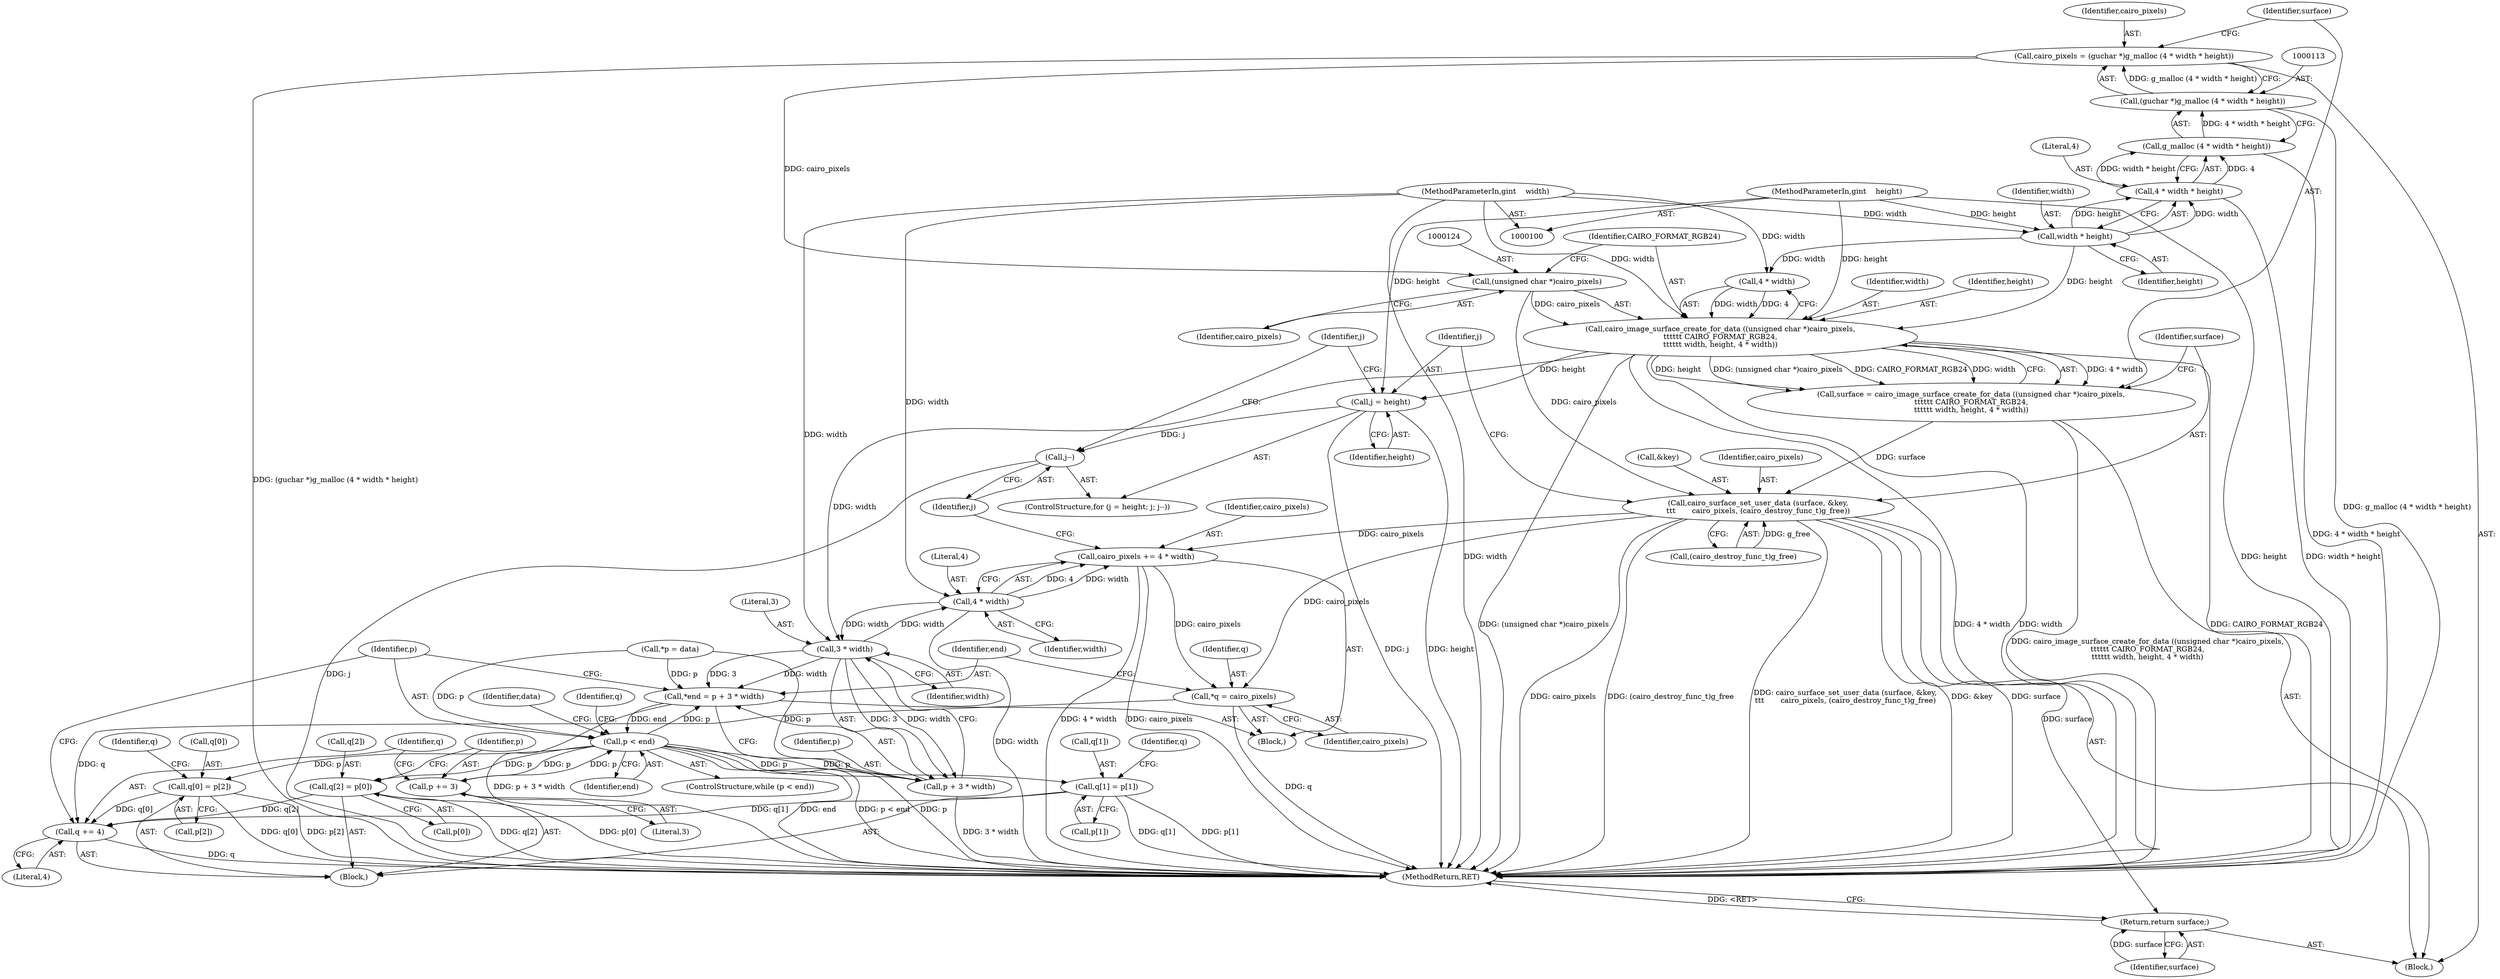 digraph "1_poppler_c839b706092583f6b12ed3cc634bf5af34b7a2bb@integer" {
"1000110" [label="(Call,cairo_pixels = (guchar *)g_malloc (4 * width * height))"];
"1000112" [label="(Call,(guchar *)g_malloc (4 * width * height))"];
"1000114" [label="(Call,g_malloc (4 * width * height))"];
"1000115" [label="(Call,4 * width * height)"];
"1000117" [label="(Call,width * height)"];
"1000102" [label="(MethodParameterIn,gint    width)"];
"1000103" [label="(MethodParameterIn,gint    height)"];
"1000123" [label="(Call,(unsigned char *)cairo_pixels)"];
"1000122" [label="(Call,cairo_image_surface_create_for_data ((unsigned char *)cairo_pixels,\n\t\t\t\t\t\t CAIRO_FORMAT_RGB24,\n\t\t\t\t\t\t width, height, 4 * width))"];
"1000120" [label="(Call,surface = cairo_image_surface_create_for_data ((unsigned char *)cairo_pixels,\n\t\t\t\t\t\t CAIRO_FORMAT_RGB24,\n\t\t\t\t\t\t width, height, 4 * width))"];
"1000132" [label="(Call,cairo_surface_set_user_data (surface, &key,\n\t\t\t       cairo_pixels, (cairo_destroy_func_t)g_free))"];
"1000153" [label="(Call,*q = cairo_pixels)"];
"1000193" [label="(Call,q += 4)"];
"1000199" [label="(Call,cairo_pixels += 4 * width)"];
"1000204" [label="(Return,return surface;)"];
"1000141" [label="(Call,j = height)"];
"1000145" [label="(Call,j--)"];
"1000161" [label="(Call,3 * width)"];
"1000157" [label="(Call,*end = p + 3 * width)"];
"1000165" [label="(Call,p < end)"];
"1000159" [label="(Call,p + 3 * width)"];
"1000169" [label="(Call,q[0] = p[2])"];
"1000176" [label="(Call,q[1] = p[1])"];
"1000183" [label="(Call,q[2] = p[0])"];
"1000190" [label="(Call,p += 3)"];
"1000201" [label="(Call,4 * width)"];
"1000116" [label="(Literal,4)"];
"1000206" [label="(MethodReturn,RET)"];
"1000184" [label="(Call,q[2])"];
"1000142" [label="(Identifier,j)"];
"1000111" [label="(Identifier,cairo_pixels)"];
"1000117" [label="(Call,width * height)"];
"1000125" [label="(Identifier,cairo_pixels)"];
"1000102" [label="(MethodParameterIn,gint    width)"];
"1000204" [label="(Return,return surface;)"];
"1000199" [label="(Call,cairo_pixels += 4 * width)"];
"1000145" [label="(Call,j--)"];
"1000170" [label="(Call,q[0])"];
"1000163" [label="(Identifier,width)"];
"1000202" [label="(Literal,4)"];
"1000114" [label="(Call,g_malloc (4 * width * height))"];
"1000157" [label="(Call,*end = p + 3 * width)"];
"1000197" [label="(Identifier,data)"];
"1000136" [label="(Identifier,cairo_pixels)"];
"1000167" [label="(Identifier,end)"];
"1000120" [label="(Call,surface = cairo_image_surface_create_for_data ((unsigned char *)cairo_pixels,\n\t\t\t\t\t\t CAIRO_FORMAT_RGB24,\n\t\t\t\t\t\t width, height, 4 * width))"];
"1000110" [label="(Call,cairo_pixels = (guchar *)g_malloc (4 * width * height))"];
"1000115" [label="(Call,4 * width * height)"];
"1000194" [label="(Identifier,q)"];
"1000166" [label="(Identifier,p)"];
"1000144" [label="(Identifier,j)"];
"1000127" [label="(Identifier,width)"];
"1000180" [label="(Call,p[1])"];
"1000205" [label="(Identifier,surface)"];
"1000119" [label="(Identifier,height)"];
"1000133" [label="(Identifier,surface)"];
"1000118" [label="(Identifier,width)"];
"1000141" [label="(Call,j = height)"];
"1000193" [label="(Call,q += 4)"];
"1000140" [label="(ControlStructure,for (j = height; j; j--))"];
"1000178" [label="(Identifier,q)"];
"1000173" [label="(Call,p[2])"];
"1000129" [label="(Call,4 * width)"];
"1000123" [label="(Call,(unsigned char *)cairo_pixels)"];
"1000190" [label="(Call,p += 3)"];
"1000191" [label="(Identifier,p)"];
"1000147" [label="(Block,)"];
"1000137" [label="(Call,(cairo_destroy_func_t)g_free)"];
"1000168" [label="(Block,)"];
"1000176" [label="(Call,q[1] = p[1])"];
"1000187" [label="(Call,p[0])"];
"1000112" [label="(Call,(guchar *)g_malloc (4 * width * height))"];
"1000200" [label="(Identifier,cairo_pixels)"];
"1000159" [label="(Call,p + 3 * width)"];
"1000128" [label="(Identifier,height)"];
"1000165" [label="(Call,p < end)"];
"1000149" [label="(Call,*p = data)"];
"1000161" [label="(Call,3 * width)"];
"1000183" [label="(Call,q[2] = p[0])"];
"1000158" [label="(Identifier,end)"];
"1000195" [label="(Literal,4)"];
"1000192" [label="(Literal,3)"];
"1000185" [label="(Identifier,q)"];
"1000201" [label="(Call,4 * width)"];
"1000134" [label="(Call,&key)"];
"1000177" [label="(Call,q[1])"];
"1000203" [label="(Identifier,width)"];
"1000155" [label="(Identifier,cairo_pixels)"];
"1000171" [label="(Identifier,q)"];
"1000122" [label="(Call,cairo_image_surface_create_for_data ((unsigned char *)cairo_pixels,\n\t\t\t\t\t\t CAIRO_FORMAT_RGB24,\n\t\t\t\t\t\t width, height, 4 * width))"];
"1000103" [label="(MethodParameterIn,gint    height)"];
"1000154" [label="(Identifier,q)"];
"1000169" [label="(Call,q[0] = p[2])"];
"1000143" [label="(Identifier,height)"];
"1000162" [label="(Literal,3)"];
"1000164" [label="(ControlStructure,while (p < end))"];
"1000126" [label="(Identifier,CAIRO_FORMAT_RGB24)"];
"1000146" [label="(Identifier,j)"];
"1000132" [label="(Call,cairo_surface_set_user_data (surface, &key,\n\t\t\t       cairo_pixels, (cairo_destroy_func_t)g_free))"];
"1000160" [label="(Identifier,p)"];
"1000153" [label="(Call,*q = cairo_pixels)"];
"1000105" [label="(Block,)"];
"1000121" [label="(Identifier,surface)"];
"1000110" -> "1000105"  [label="AST: "];
"1000110" -> "1000112"  [label="CFG: "];
"1000111" -> "1000110"  [label="AST: "];
"1000112" -> "1000110"  [label="AST: "];
"1000121" -> "1000110"  [label="CFG: "];
"1000110" -> "1000206"  [label="DDG: (guchar *)g_malloc (4 * width * height)"];
"1000112" -> "1000110"  [label="DDG: g_malloc (4 * width * height)"];
"1000110" -> "1000123"  [label="DDG: cairo_pixels"];
"1000112" -> "1000114"  [label="CFG: "];
"1000113" -> "1000112"  [label="AST: "];
"1000114" -> "1000112"  [label="AST: "];
"1000112" -> "1000206"  [label="DDG: g_malloc (4 * width * height)"];
"1000114" -> "1000112"  [label="DDG: 4 * width * height"];
"1000114" -> "1000115"  [label="CFG: "];
"1000115" -> "1000114"  [label="AST: "];
"1000114" -> "1000206"  [label="DDG: 4 * width * height"];
"1000115" -> "1000114"  [label="DDG: 4"];
"1000115" -> "1000114"  [label="DDG: width * height"];
"1000115" -> "1000117"  [label="CFG: "];
"1000116" -> "1000115"  [label="AST: "];
"1000117" -> "1000115"  [label="AST: "];
"1000115" -> "1000206"  [label="DDG: width * height"];
"1000117" -> "1000115"  [label="DDG: width"];
"1000117" -> "1000115"  [label="DDG: height"];
"1000117" -> "1000119"  [label="CFG: "];
"1000118" -> "1000117"  [label="AST: "];
"1000119" -> "1000117"  [label="AST: "];
"1000102" -> "1000117"  [label="DDG: width"];
"1000103" -> "1000117"  [label="DDG: height"];
"1000117" -> "1000122"  [label="DDG: height"];
"1000117" -> "1000129"  [label="DDG: width"];
"1000102" -> "1000100"  [label="AST: "];
"1000102" -> "1000206"  [label="DDG: width"];
"1000102" -> "1000122"  [label="DDG: width"];
"1000102" -> "1000129"  [label="DDG: width"];
"1000102" -> "1000161"  [label="DDG: width"];
"1000102" -> "1000201"  [label="DDG: width"];
"1000103" -> "1000100"  [label="AST: "];
"1000103" -> "1000206"  [label="DDG: height"];
"1000103" -> "1000122"  [label="DDG: height"];
"1000103" -> "1000141"  [label="DDG: height"];
"1000123" -> "1000122"  [label="AST: "];
"1000123" -> "1000125"  [label="CFG: "];
"1000124" -> "1000123"  [label="AST: "];
"1000125" -> "1000123"  [label="AST: "];
"1000126" -> "1000123"  [label="CFG: "];
"1000123" -> "1000122"  [label="DDG: cairo_pixels"];
"1000123" -> "1000132"  [label="DDG: cairo_pixels"];
"1000122" -> "1000120"  [label="AST: "];
"1000122" -> "1000129"  [label="CFG: "];
"1000126" -> "1000122"  [label="AST: "];
"1000127" -> "1000122"  [label="AST: "];
"1000128" -> "1000122"  [label="AST: "];
"1000129" -> "1000122"  [label="AST: "];
"1000120" -> "1000122"  [label="CFG: "];
"1000122" -> "1000206"  [label="DDG: CAIRO_FORMAT_RGB24"];
"1000122" -> "1000206"  [label="DDG: (unsigned char *)cairo_pixels"];
"1000122" -> "1000206"  [label="DDG: 4 * width"];
"1000122" -> "1000206"  [label="DDG: width"];
"1000122" -> "1000120"  [label="DDG: 4 * width"];
"1000122" -> "1000120"  [label="DDG: height"];
"1000122" -> "1000120"  [label="DDG: (unsigned char *)cairo_pixels"];
"1000122" -> "1000120"  [label="DDG: CAIRO_FORMAT_RGB24"];
"1000122" -> "1000120"  [label="DDG: width"];
"1000129" -> "1000122"  [label="DDG: width"];
"1000129" -> "1000122"  [label="DDG: 4"];
"1000122" -> "1000141"  [label="DDG: height"];
"1000122" -> "1000161"  [label="DDG: width"];
"1000120" -> "1000105"  [label="AST: "];
"1000121" -> "1000120"  [label="AST: "];
"1000133" -> "1000120"  [label="CFG: "];
"1000120" -> "1000206"  [label="DDG: cairo_image_surface_create_for_data ((unsigned char *)cairo_pixels,\n\t\t\t\t\t\t CAIRO_FORMAT_RGB24,\n\t\t\t\t\t\t width, height, 4 * width)"];
"1000120" -> "1000132"  [label="DDG: surface"];
"1000132" -> "1000105"  [label="AST: "];
"1000132" -> "1000137"  [label="CFG: "];
"1000133" -> "1000132"  [label="AST: "];
"1000134" -> "1000132"  [label="AST: "];
"1000136" -> "1000132"  [label="AST: "];
"1000137" -> "1000132"  [label="AST: "];
"1000142" -> "1000132"  [label="CFG: "];
"1000132" -> "1000206"  [label="DDG: (cairo_destroy_func_t)g_free"];
"1000132" -> "1000206"  [label="DDG: cairo_surface_set_user_data (surface, &key,\n\t\t\t       cairo_pixels, (cairo_destroy_func_t)g_free)"];
"1000132" -> "1000206"  [label="DDG: &key"];
"1000132" -> "1000206"  [label="DDG: surface"];
"1000132" -> "1000206"  [label="DDG: cairo_pixels"];
"1000137" -> "1000132"  [label="DDG: g_free"];
"1000132" -> "1000153"  [label="DDG: cairo_pixels"];
"1000132" -> "1000199"  [label="DDG: cairo_pixels"];
"1000132" -> "1000204"  [label="DDG: surface"];
"1000153" -> "1000147"  [label="AST: "];
"1000153" -> "1000155"  [label="CFG: "];
"1000154" -> "1000153"  [label="AST: "];
"1000155" -> "1000153"  [label="AST: "];
"1000158" -> "1000153"  [label="CFG: "];
"1000153" -> "1000206"  [label="DDG: q"];
"1000199" -> "1000153"  [label="DDG: cairo_pixels"];
"1000153" -> "1000193"  [label="DDG: q"];
"1000193" -> "1000168"  [label="AST: "];
"1000193" -> "1000195"  [label="CFG: "];
"1000194" -> "1000193"  [label="AST: "];
"1000195" -> "1000193"  [label="AST: "];
"1000166" -> "1000193"  [label="CFG: "];
"1000193" -> "1000206"  [label="DDG: q"];
"1000183" -> "1000193"  [label="DDG: q[2]"];
"1000176" -> "1000193"  [label="DDG: q[1]"];
"1000169" -> "1000193"  [label="DDG: q[0]"];
"1000199" -> "1000147"  [label="AST: "];
"1000199" -> "1000201"  [label="CFG: "];
"1000200" -> "1000199"  [label="AST: "];
"1000201" -> "1000199"  [label="AST: "];
"1000146" -> "1000199"  [label="CFG: "];
"1000199" -> "1000206"  [label="DDG: 4 * width"];
"1000199" -> "1000206"  [label="DDG: cairo_pixels"];
"1000201" -> "1000199"  [label="DDG: 4"];
"1000201" -> "1000199"  [label="DDG: width"];
"1000204" -> "1000105"  [label="AST: "];
"1000204" -> "1000205"  [label="CFG: "];
"1000205" -> "1000204"  [label="AST: "];
"1000206" -> "1000204"  [label="CFG: "];
"1000204" -> "1000206"  [label="DDG: <RET>"];
"1000205" -> "1000204"  [label="DDG: surface"];
"1000141" -> "1000140"  [label="AST: "];
"1000141" -> "1000143"  [label="CFG: "];
"1000142" -> "1000141"  [label="AST: "];
"1000143" -> "1000141"  [label="AST: "];
"1000144" -> "1000141"  [label="CFG: "];
"1000141" -> "1000206"  [label="DDG: j"];
"1000141" -> "1000206"  [label="DDG: height"];
"1000141" -> "1000145"  [label="DDG: j"];
"1000145" -> "1000140"  [label="AST: "];
"1000145" -> "1000146"  [label="CFG: "];
"1000146" -> "1000145"  [label="AST: "];
"1000144" -> "1000145"  [label="CFG: "];
"1000145" -> "1000206"  [label="DDG: j"];
"1000161" -> "1000159"  [label="AST: "];
"1000161" -> "1000163"  [label="CFG: "];
"1000162" -> "1000161"  [label="AST: "];
"1000163" -> "1000161"  [label="AST: "];
"1000159" -> "1000161"  [label="CFG: "];
"1000161" -> "1000157"  [label="DDG: 3"];
"1000161" -> "1000157"  [label="DDG: width"];
"1000161" -> "1000159"  [label="DDG: 3"];
"1000161" -> "1000159"  [label="DDG: width"];
"1000201" -> "1000161"  [label="DDG: width"];
"1000161" -> "1000201"  [label="DDG: width"];
"1000157" -> "1000147"  [label="AST: "];
"1000157" -> "1000159"  [label="CFG: "];
"1000158" -> "1000157"  [label="AST: "];
"1000159" -> "1000157"  [label="AST: "];
"1000166" -> "1000157"  [label="CFG: "];
"1000157" -> "1000206"  [label="DDG: p + 3 * width"];
"1000149" -> "1000157"  [label="DDG: p"];
"1000165" -> "1000157"  [label="DDG: p"];
"1000157" -> "1000165"  [label="DDG: end"];
"1000165" -> "1000164"  [label="AST: "];
"1000165" -> "1000167"  [label="CFG: "];
"1000166" -> "1000165"  [label="AST: "];
"1000167" -> "1000165"  [label="AST: "];
"1000171" -> "1000165"  [label="CFG: "];
"1000197" -> "1000165"  [label="CFG: "];
"1000165" -> "1000206"  [label="DDG: p"];
"1000165" -> "1000206"  [label="DDG: end"];
"1000165" -> "1000206"  [label="DDG: p < end"];
"1000165" -> "1000159"  [label="DDG: p"];
"1000190" -> "1000165"  [label="DDG: p"];
"1000149" -> "1000165"  [label="DDG: p"];
"1000165" -> "1000169"  [label="DDG: p"];
"1000165" -> "1000176"  [label="DDG: p"];
"1000165" -> "1000183"  [label="DDG: p"];
"1000165" -> "1000190"  [label="DDG: p"];
"1000160" -> "1000159"  [label="AST: "];
"1000159" -> "1000206"  [label="DDG: 3 * width"];
"1000149" -> "1000159"  [label="DDG: p"];
"1000169" -> "1000168"  [label="AST: "];
"1000169" -> "1000173"  [label="CFG: "];
"1000170" -> "1000169"  [label="AST: "];
"1000173" -> "1000169"  [label="AST: "];
"1000178" -> "1000169"  [label="CFG: "];
"1000169" -> "1000206"  [label="DDG: p[2]"];
"1000169" -> "1000206"  [label="DDG: q[0]"];
"1000176" -> "1000168"  [label="AST: "];
"1000176" -> "1000180"  [label="CFG: "];
"1000177" -> "1000176"  [label="AST: "];
"1000180" -> "1000176"  [label="AST: "];
"1000185" -> "1000176"  [label="CFG: "];
"1000176" -> "1000206"  [label="DDG: p[1]"];
"1000176" -> "1000206"  [label="DDG: q[1]"];
"1000183" -> "1000168"  [label="AST: "];
"1000183" -> "1000187"  [label="CFG: "];
"1000184" -> "1000183"  [label="AST: "];
"1000187" -> "1000183"  [label="AST: "];
"1000191" -> "1000183"  [label="CFG: "];
"1000183" -> "1000206"  [label="DDG: p[0]"];
"1000183" -> "1000206"  [label="DDG: q[2]"];
"1000190" -> "1000168"  [label="AST: "];
"1000190" -> "1000192"  [label="CFG: "];
"1000191" -> "1000190"  [label="AST: "];
"1000192" -> "1000190"  [label="AST: "];
"1000194" -> "1000190"  [label="CFG: "];
"1000201" -> "1000203"  [label="CFG: "];
"1000202" -> "1000201"  [label="AST: "];
"1000203" -> "1000201"  [label="AST: "];
"1000201" -> "1000206"  [label="DDG: width"];
}
